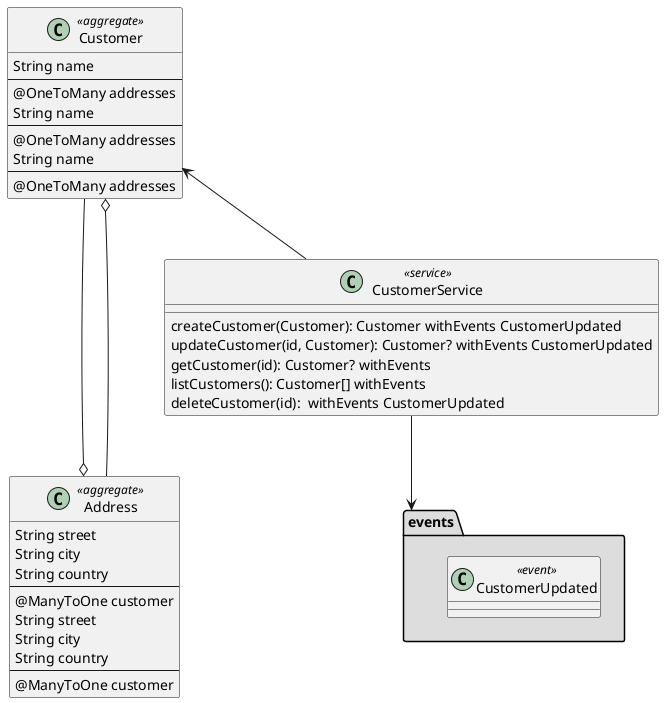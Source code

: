 @startuml
class Customer << aggregate >> {
String name
--
@OneToMany addresses
}

    Customer -down--o Address
    class Address  {
String street
String city
String country
--
@ManyToOne customer
}



class Address << aggregate >> {
String street
String city
String country
--
@ManyToOne customer
}

    Address -down--o Customer
    class Customer  {
String name
--
@OneToMany addresses
}





CustomerService -up-> Customer
class Customer << aggregate >> {
String name
--
@OneToMany addresses
}



class CustomerService  << service >> {
    createCustomer(Customer): Customer withEvents CustomerUpdated
    updateCustomer(id, Customer): Customer? withEvents CustomerUpdated
    getCustomer(id): Customer? withEvents
    listCustomers(): Customer[] withEvents
    deleteCustomer(id):  withEvents CustomerUpdated
}


CustomerService -down-> events
namespace events #DDDDDD {
class CustomerUpdated << event >> {

}
}


@enduml